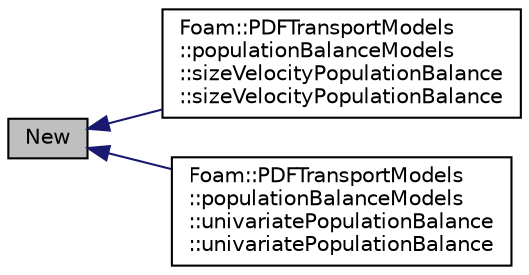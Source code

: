 digraph "New"
{
  bgcolor="transparent";
  edge [fontname="Helvetica",fontsize="10",labelfontname="Helvetica",labelfontsize="10"];
  node [fontname="Helvetica",fontsize="10",shape=record];
  rankdir="LR";
  Node15 [label="New",height=0.2,width=0.4,color="black", fillcolor="grey75", style="filled", fontcolor="black"];
  Node15 -> Node16 [dir="back",color="midnightblue",fontsize="10",style="solid",fontname="Helvetica"];
  Node16 [label="Foam::PDFTransportModels\l::populationBalanceModels\l::sizeVelocityPopulationBalance\l::sizeVelocityPopulationBalance",height=0.2,width=0.4,color="black",URL="$a02220.html#ab655908698ea99a695b29e732dbb184d",tooltip="Construct from components. "];
  Node15 -> Node17 [dir="back",color="midnightblue",fontsize="10",style="solid",fontname="Helvetica"];
  Node17 [label="Foam::PDFTransportModels\l::populationBalanceModels\l::univariatePopulationBalance\l::univariatePopulationBalance",height=0.2,width=0.4,color="black",URL="$a02224.html#ad103b4043b4f3e91b86ab100eb3705f9",tooltip="Construct from components. "];
}
